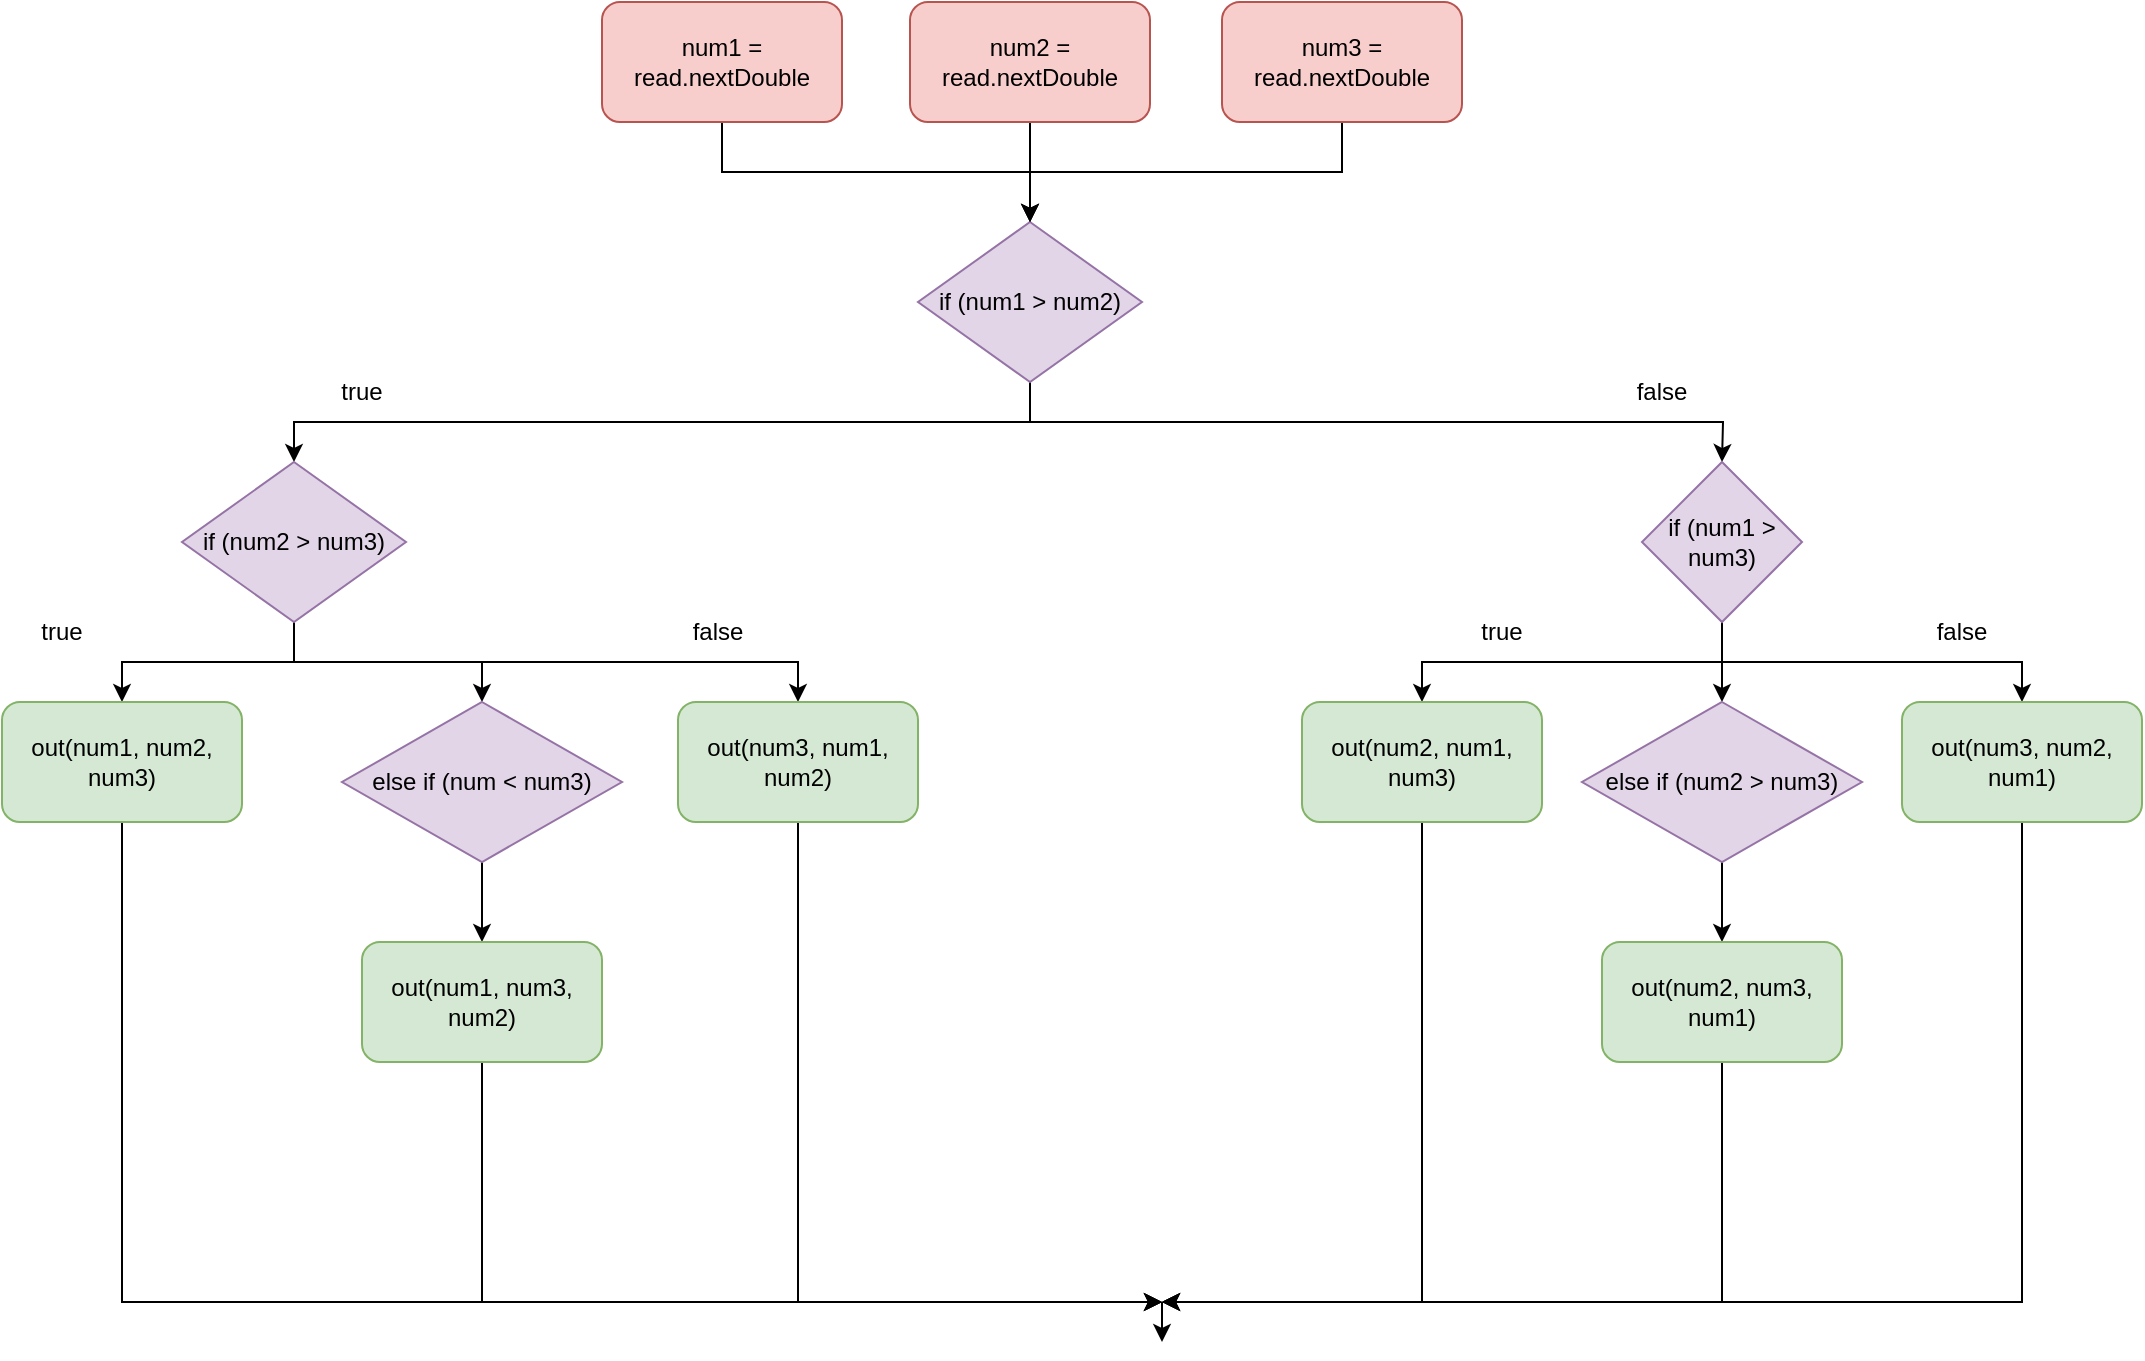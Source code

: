 <mxfile version="20.4.0" type="github">
  <diagram id="C5RBs43oDa-KdzZeNtuy" name="Page-1">
    <mxGraphModel dx="377" dy="155" grid="1" gridSize="10" guides="1" tooltips="1" connect="1" arrows="0" fold="1" page="1" pageScale="1" pageWidth="1169" pageHeight="827" math="0" shadow="0">
      <root>
        <mxCell id="WIyWlLk6GJQsqaUBKTNV-0" />
        <mxCell id="WIyWlLk6GJQsqaUBKTNV-1" parent="WIyWlLk6GJQsqaUBKTNV-0" />
        <mxCell id="_4ukgfEdE2e5JiSnDnPA-4" style="edgeStyle=orthogonalEdgeStyle;rounded=0;orthogonalLoop=1;jettySize=auto;html=1;exitX=0.5;exitY=1;exitDx=0;exitDy=0;entryX=0.5;entryY=0;entryDx=0;entryDy=0;" edge="1" parent="WIyWlLk6GJQsqaUBKTNV-1" source="lN5tBwyvnFOGWHZZR7Ag-0" target="_4ukgfEdE2e5JiSnDnPA-3">
          <mxGeometry relative="1" as="geometry" />
        </mxCell>
        <mxCell id="_4ukgfEdE2e5JiSnDnPA-19" style="edgeStyle=orthogonalEdgeStyle;rounded=0;orthogonalLoop=1;jettySize=auto;html=1;exitX=0.5;exitY=1;exitDx=0;exitDy=0;entryX=0.5;entryY=0;entryDx=0;entryDy=0;" edge="1" parent="WIyWlLk6GJQsqaUBKTNV-1" source="lN5tBwyvnFOGWHZZR7Ag-0">
          <mxGeometry relative="1" as="geometry">
            <mxPoint x="920" y="300" as="targetPoint" />
          </mxGeometry>
        </mxCell>
        <mxCell id="lN5tBwyvnFOGWHZZR7Ag-0" value="if (num1 &amp;gt; num2)" style="rhombus;whiteSpace=wrap;html=1;fillColor=#e1d5e7;strokeColor=#9673a6;" parent="WIyWlLk6GJQsqaUBKTNV-1" vertex="1">
          <mxGeometry x="518" y="180" width="112" height="80" as="geometry" />
        </mxCell>
        <mxCell id="lN5tBwyvnFOGWHZZR7Ag-6" style="edgeStyle=orthogonalEdgeStyle;rounded=0;orthogonalLoop=1;jettySize=auto;html=1;exitX=0.5;exitY=1;exitDx=0;exitDy=0;entryX=0.5;entryY=0;entryDx=0;entryDy=0;" parent="WIyWlLk6GJQsqaUBKTNV-1" source="lN5tBwyvnFOGWHZZR7Ag-1" target="lN5tBwyvnFOGWHZZR7Ag-0" edge="1">
          <mxGeometry relative="1" as="geometry">
            <mxPoint x="570" y="180" as="targetPoint" />
          </mxGeometry>
        </mxCell>
        <mxCell id="lN5tBwyvnFOGWHZZR7Ag-1" value="num1 = read.nextDouble" style="rounded=1;whiteSpace=wrap;html=1;fillColor=#f8cecc;strokeColor=#b85450;" parent="WIyWlLk6GJQsqaUBKTNV-1" vertex="1">
          <mxGeometry x="360" y="70" width="120" height="60" as="geometry" />
        </mxCell>
        <mxCell id="lN5tBwyvnFOGWHZZR7Ag-4" style="edgeStyle=orthogonalEdgeStyle;rounded=0;orthogonalLoop=1;jettySize=auto;html=1;exitX=0.5;exitY=1;exitDx=0;exitDy=0;entryX=0.5;entryY=0;entryDx=0;entryDy=0;" parent="WIyWlLk6GJQsqaUBKTNV-1" source="lN5tBwyvnFOGWHZZR7Ag-2" target="lN5tBwyvnFOGWHZZR7Ag-0" edge="1">
          <mxGeometry relative="1" as="geometry" />
        </mxCell>
        <mxCell id="lN5tBwyvnFOGWHZZR7Ag-2" value="num2 = read.nextDouble" style="rounded=1;whiteSpace=wrap;html=1;fillColor=#f8cecc;strokeColor=#b85450;" parent="WIyWlLk6GJQsqaUBKTNV-1" vertex="1">
          <mxGeometry x="514" y="70" width="120" height="60" as="geometry" />
        </mxCell>
        <mxCell id="lN5tBwyvnFOGWHZZR7Ag-5" style="edgeStyle=orthogonalEdgeStyle;rounded=0;orthogonalLoop=1;jettySize=auto;html=1;exitX=0.5;exitY=1;exitDx=0;exitDy=0;entryX=0.5;entryY=0;entryDx=0;entryDy=0;" parent="WIyWlLk6GJQsqaUBKTNV-1" source="lN5tBwyvnFOGWHZZR7Ag-3" target="lN5tBwyvnFOGWHZZR7Ag-0" edge="1">
          <mxGeometry relative="1" as="geometry" />
        </mxCell>
        <mxCell id="lN5tBwyvnFOGWHZZR7Ag-3" value="num3 = read.nextDouble" style="rounded=1;whiteSpace=wrap;html=1;fillColor=#f8cecc;strokeColor=#b85450;" parent="WIyWlLk6GJQsqaUBKTNV-1" vertex="1">
          <mxGeometry x="670" y="70" width="120" height="60" as="geometry" />
        </mxCell>
        <mxCell id="_4ukgfEdE2e5JiSnDnPA-6" style="edgeStyle=orthogonalEdgeStyle;rounded=0;orthogonalLoop=1;jettySize=auto;html=1;exitX=0.5;exitY=1;exitDx=0;exitDy=0;entryX=0.5;entryY=0;entryDx=0;entryDy=0;" edge="1" parent="WIyWlLk6GJQsqaUBKTNV-1" source="_4ukgfEdE2e5JiSnDnPA-3" target="_4ukgfEdE2e5JiSnDnPA-5">
          <mxGeometry relative="1" as="geometry" />
        </mxCell>
        <mxCell id="_4ukgfEdE2e5JiSnDnPA-9" style="edgeStyle=orthogonalEdgeStyle;rounded=0;orthogonalLoop=1;jettySize=auto;html=1;exitX=0.5;exitY=1;exitDx=0;exitDy=0;entryX=0.5;entryY=0;entryDx=0;entryDy=0;" edge="1" parent="WIyWlLk6GJQsqaUBKTNV-1" source="_4ukgfEdE2e5JiSnDnPA-3" target="_4ukgfEdE2e5JiSnDnPA-7">
          <mxGeometry relative="1" as="geometry" />
        </mxCell>
        <mxCell id="_4ukgfEdE2e5JiSnDnPA-14" style="edgeStyle=orthogonalEdgeStyle;rounded=0;orthogonalLoop=1;jettySize=auto;html=1;exitX=0.5;exitY=1;exitDx=0;exitDy=0;entryX=0.5;entryY=0;entryDx=0;entryDy=0;" edge="1" parent="WIyWlLk6GJQsqaUBKTNV-1" source="_4ukgfEdE2e5JiSnDnPA-3" target="_4ukgfEdE2e5JiSnDnPA-13">
          <mxGeometry relative="1" as="geometry" />
        </mxCell>
        <mxCell id="_4ukgfEdE2e5JiSnDnPA-3" value="if (num2 &amp;gt; num3)" style="rhombus;whiteSpace=wrap;html=1;fillColor=#e1d5e7;strokeColor=#9673a6;" vertex="1" parent="WIyWlLk6GJQsqaUBKTNV-1">
          <mxGeometry x="150" y="300" width="112" height="80" as="geometry" />
        </mxCell>
        <mxCell id="_4ukgfEdE2e5JiSnDnPA-34" style="edgeStyle=orthogonalEdgeStyle;rounded=0;orthogonalLoop=1;jettySize=auto;html=1;exitX=0.5;exitY=1;exitDx=0;exitDy=0;" edge="1" parent="WIyWlLk6GJQsqaUBKTNV-1" source="_4ukgfEdE2e5JiSnDnPA-5">
          <mxGeometry relative="1" as="geometry">
            <mxPoint x="640" y="720" as="targetPoint" />
            <Array as="points">
              <mxPoint x="120" y="720" />
            </Array>
          </mxGeometry>
        </mxCell>
        <mxCell id="_4ukgfEdE2e5JiSnDnPA-5" value="out(num1, num2, num3)" style="rounded=1;whiteSpace=wrap;html=1;fillColor=#d5e8d4;strokeColor=#82b366;" vertex="1" parent="WIyWlLk6GJQsqaUBKTNV-1">
          <mxGeometry x="60" y="420" width="120" height="60" as="geometry" />
        </mxCell>
        <mxCell id="_4ukgfEdE2e5JiSnDnPA-11" style="edgeStyle=orthogonalEdgeStyle;rounded=0;orthogonalLoop=1;jettySize=auto;html=1;exitX=0.5;exitY=1;exitDx=0;exitDy=0;entryX=0.5;entryY=0;entryDx=0;entryDy=0;" edge="1" parent="WIyWlLk6GJQsqaUBKTNV-1" source="_4ukgfEdE2e5JiSnDnPA-7" target="_4ukgfEdE2e5JiSnDnPA-12">
          <mxGeometry relative="1" as="geometry">
            <mxPoint x="230" y="540" as="targetPoint" />
          </mxGeometry>
        </mxCell>
        <mxCell id="_4ukgfEdE2e5JiSnDnPA-7" value="else if (num &amp;lt; num3)" style="rhombus;whiteSpace=wrap;html=1;fillColor=#e1d5e7;strokeColor=#9673a6;" vertex="1" parent="WIyWlLk6GJQsqaUBKTNV-1">
          <mxGeometry x="230" y="420" width="140" height="80" as="geometry" />
        </mxCell>
        <mxCell id="_4ukgfEdE2e5JiSnDnPA-35" style="edgeStyle=orthogonalEdgeStyle;rounded=0;orthogonalLoop=1;jettySize=auto;html=1;exitX=0.5;exitY=1;exitDx=0;exitDy=0;" edge="1" parent="WIyWlLk6GJQsqaUBKTNV-1" source="_4ukgfEdE2e5JiSnDnPA-12">
          <mxGeometry relative="1" as="geometry">
            <mxPoint x="640" y="720" as="targetPoint" />
            <Array as="points">
              <mxPoint x="300" y="720" />
            </Array>
          </mxGeometry>
        </mxCell>
        <mxCell id="_4ukgfEdE2e5JiSnDnPA-12" value="out(num1, num3, num2)" style="rounded=1;whiteSpace=wrap;html=1;fillColor=#d5e8d4;strokeColor=#82b366;" vertex="1" parent="WIyWlLk6GJQsqaUBKTNV-1">
          <mxGeometry x="240" y="540" width="120" height="60" as="geometry" />
        </mxCell>
        <mxCell id="_4ukgfEdE2e5JiSnDnPA-39" style="edgeStyle=orthogonalEdgeStyle;rounded=0;orthogonalLoop=1;jettySize=auto;html=1;exitX=0.5;exitY=1;exitDx=0;exitDy=0;" edge="1" parent="WIyWlLk6GJQsqaUBKTNV-1" source="_4ukgfEdE2e5JiSnDnPA-13">
          <mxGeometry relative="1" as="geometry">
            <mxPoint x="640" y="720" as="targetPoint" />
            <Array as="points">
              <mxPoint x="458" y="720" />
            </Array>
          </mxGeometry>
        </mxCell>
        <mxCell id="_4ukgfEdE2e5JiSnDnPA-13" value="out(num3, num1, num2)" style="rounded=1;whiteSpace=wrap;html=1;fillColor=#d5e8d4;strokeColor=#82b366;" vertex="1" parent="WIyWlLk6GJQsqaUBKTNV-1">
          <mxGeometry x="398" y="420" width="120" height="60" as="geometry" />
        </mxCell>
        <mxCell id="_4ukgfEdE2e5JiSnDnPA-15" value="false" style="text;html=1;strokeColor=none;fillColor=none;align=center;verticalAlign=middle;whiteSpace=wrap;rounded=0;" vertex="1" parent="WIyWlLk6GJQsqaUBKTNV-1">
          <mxGeometry x="388" y="370" width="60" height="30" as="geometry" />
        </mxCell>
        <mxCell id="_4ukgfEdE2e5JiSnDnPA-16" value="true" style="text;html=1;strokeColor=none;fillColor=none;align=center;verticalAlign=middle;whiteSpace=wrap;rounded=0;" vertex="1" parent="WIyWlLk6GJQsqaUBKTNV-1">
          <mxGeometry x="60" y="370" width="60" height="30" as="geometry" />
        </mxCell>
        <mxCell id="_4ukgfEdE2e5JiSnDnPA-17" value="true" style="text;html=1;strokeColor=none;fillColor=none;align=center;verticalAlign=middle;whiteSpace=wrap;rounded=0;" vertex="1" parent="WIyWlLk6GJQsqaUBKTNV-1">
          <mxGeometry x="210" y="250" width="60" height="30" as="geometry" />
        </mxCell>
        <mxCell id="_4ukgfEdE2e5JiSnDnPA-20" value="false" style="text;html=1;strokeColor=none;fillColor=none;align=center;verticalAlign=middle;whiteSpace=wrap;rounded=0;" vertex="1" parent="WIyWlLk6GJQsqaUBKTNV-1">
          <mxGeometry x="860" y="250" width="60" height="30" as="geometry" />
        </mxCell>
        <mxCell id="_4ukgfEdE2e5JiSnDnPA-26" style="edgeStyle=orthogonalEdgeStyle;rounded=0;orthogonalLoop=1;jettySize=auto;html=1;exitX=0.5;exitY=1;exitDx=0;exitDy=0;entryX=0.5;entryY=0;entryDx=0;entryDy=0;" edge="1" parent="WIyWlLk6GJQsqaUBKTNV-1" source="_4ukgfEdE2e5JiSnDnPA-22" target="_4ukgfEdE2e5JiSnDnPA-25">
          <mxGeometry relative="1" as="geometry" />
        </mxCell>
        <mxCell id="_4ukgfEdE2e5JiSnDnPA-28" style="edgeStyle=orthogonalEdgeStyle;rounded=0;orthogonalLoop=1;jettySize=auto;html=1;exitX=0.5;exitY=1;exitDx=0;exitDy=0;entryX=0.5;entryY=0;entryDx=0;entryDy=0;" edge="1" parent="WIyWlLk6GJQsqaUBKTNV-1" source="_4ukgfEdE2e5JiSnDnPA-22" target="_4ukgfEdE2e5JiSnDnPA-27">
          <mxGeometry relative="1" as="geometry" />
        </mxCell>
        <mxCell id="_4ukgfEdE2e5JiSnDnPA-31" style="edgeStyle=orthogonalEdgeStyle;rounded=0;orthogonalLoop=1;jettySize=auto;html=1;exitX=0.5;exitY=1;exitDx=0;exitDy=0;entryX=0.5;entryY=0;entryDx=0;entryDy=0;" edge="1" parent="WIyWlLk6GJQsqaUBKTNV-1" source="_4ukgfEdE2e5JiSnDnPA-22" target="_4ukgfEdE2e5JiSnDnPA-29">
          <mxGeometry relative="1" as="geometry" />
        </mxCell>
        <mxCell id="_4ukgfEdE2e5JiSnDnPA-22" value="if (num1 &amp;gt; num3)" style="rhombus;whiteSpace=wrap;html=1;fillColor=#e1d5e7;strokeColor=#9673a6;" vertex="1" parent="WIyWlLk6GJQsqaUBKTNV-1">
          <mxGeometry x="880" y="300" width="80" height="80" as="geometry" />
        </mxCell>
        <mxCell id="_4ukgfEdE2e5JiSnDnPA-33" style="edgeStyle=orthogonalEdgeStyle;rounded=0;orthogonalLoop=1;jettySize=auto;html=1;exitX=0.5;exitY=1;exitDx=0;exitDy=0;entryX=0.5;entryY=0;entryDx=0;entryDy=0;" edge="1" parent="WIyWlLk6GJQsqaUBKTNV-1" source="_4ukgfEdE2e5JiSnDnPA-25" target="_4ukgfEdE2e5JiSnDnPA-32">
          <mxGeometry relative="1" as="geometry" />
        </mxCell>
        <mxCell id="_4ukgfEdE2e5JiSnDnPA-25" value="else if (num2 &amp;gt; num3)" style="rhombus;whiteSpace=wrap;html=1;fillColor=#e1d5e7;strokeColor=#9673a6;" vertex="1" parent="WIyWlLk6GJQsqaUBKTNV-1">
          <mxGeometry x="850" y="420" width="140" height="80" as="geometry" />
        </mxCell>
        <mxCell id="_4ukgfEdE2e5JiSnDnPA-38" style="edgeStyle=orthogonalEdgeStyle;rounded=0;orthogonalLoop=1;jettySize=auto;html=1;exitX=0.5;exitY=1;exitDx=0;exitDy=0;" edge="1" parent="WIyWlLk6GJQsqaUBKTNV-1" source="_4ukgfEdE2e5JiSnDnPA-27">
          <mxGeometry relative="1" as="geometry">
            <mxPoint x="640" y="720" as="targetPoint" />
            <Array as="points">
              <mxPoint x="770" y="720" />
            </Array>
          </mxGeometry>
        </mxCell>
        <mxCell id="_4ukgfEdE2e5JiSnDnPA-27" value="out(num2, num1, num3)" style="rounded=1;whiteSpace=wrap;html=1;fillColor=#d5e8d4;strokeColor=#82b366;" vertex="1" parent="WIyWlLk6GJQsqaUBKTNV-1">
          <mxGeometry x="710" y="420" width="120" height="60" as="geometry" />
        </mxCell>
        <mxCell id="_4ukgfEdE2e5JiSnDnPA-37" style="edgeStyle=orthogonalEdgeStyle;rounded=0;orthogonalLoop=1;jettySize=auto;html=1;exitX=0.5;exitY=1;exitDx=0;exitDy=0;" edge="1" parent="WIyWlLk6GJQsqaUBKTNV-1" source="_4ukgfEdE2e5JiSnDnPA-29">
          <mxGeometry relative="1" as="geometry">
            <mxPoint x="640" y="720" as="targetPoint" />
            <Array as="points">
              <mxPoint x="1070" y="720" />
            </Array>
          </mxGeometry>
        </mxCell>
        <mxCell id="_4ukgfEdE2e5JiSnDnPA-29" value="out(num3, num2, num1)" style="rounded=1;whiteSpace=wrap;html=1;fillColor=#d5e8d4;strokeColor=#82b366;" vertex="1" parent="WIyWlLk6GJQsqaUBKTNV-1">
          <mxGeometry x="1010" y="420" width="120" height="60" as="geometry" />
        </mxCell>
        <mxCell id="_4ukgfEdE2e5JiSnDnPA-36" style="edgeStyle=orthogonalEdgeStyle;rounded=0;orthogonalLoop=1;jettySize=auto;html=1;exitX=0.5;exitY=1;exitDx=0;exitDy=0;" edge="1" parent="WIyWlLk6GJQsqaUBKTNV-1" source="_4ukgfEdE2e5JiSnDnPA-32">
          <mxGeometry relative="1" as="geometry">
            <mxPoint x="640" y="720" as="targetPoint" />
            <Array as="points">
              <mxPoint x="920" y="720" />
            </Array>
          </mxGeometry>
        </mxCell>
        <mxCell id="_4ukgfEdE2e5JiSnDnPA-32" value="out(num2, num3, num1)" style="rounded=1;whiteSpace=wrap;html=1;fillColor=#d5e8d4;strokeColor=#82b366;" vertex="1" parent="WIyWlLk6GJQsqaUBKTNV-1">
          <mxGeometry x="860" y="540" width="120" height="60" as="geometry" />
        </mxCell>
        <mxCell id="_4ukgfEdE2e5JiSnDnPA-40" value="" style="endArrow=classic;html=1;rounded=0;" edge="1" parent="WIyWlLk6GJQsqaUBKTNV-1">
          <mxGeometry width="50" height="50" relative="1" as="geometry">
            <mxPoint x="640" y="720" as="sourcePoint" />
            <mxPoint x="640" y="740" as="targetPoint" />
          </mxGeometry>
        </mxCell>
        <mxCell id="_4ukgfEdE2e5JiSnDnPA-41" value="false" style="text;html=1;strokeColor=none;fillColor=none;align=center;verticalAlign=middle;whiteSpace=wrap;rounded=0;" vertex="1" parent="WIyWlLk6GJQsqaUBKTNV-1">
          <mxGeometry x="1010" y="370" width="60" height="30" as="geometry" />
        </mxCell>
        <mxCell id="_4ukgfEdE2e5JiSnDnPA-42" value="true" style="text;html=1;strokeColor=none;fillColor=none;align=center;verticalAlign=middle;whiteSpace=wrap;rounded=0;" vertex="1" parent="WIyWlLk6GJQsqaUBKTNV-1">
          <mxGeometry x="780" y="370" width="60" height="30" as="geometry" />
        </mxCell>
      </root>
    </mxGraphModel>
  </diagram>
</mxfile>
